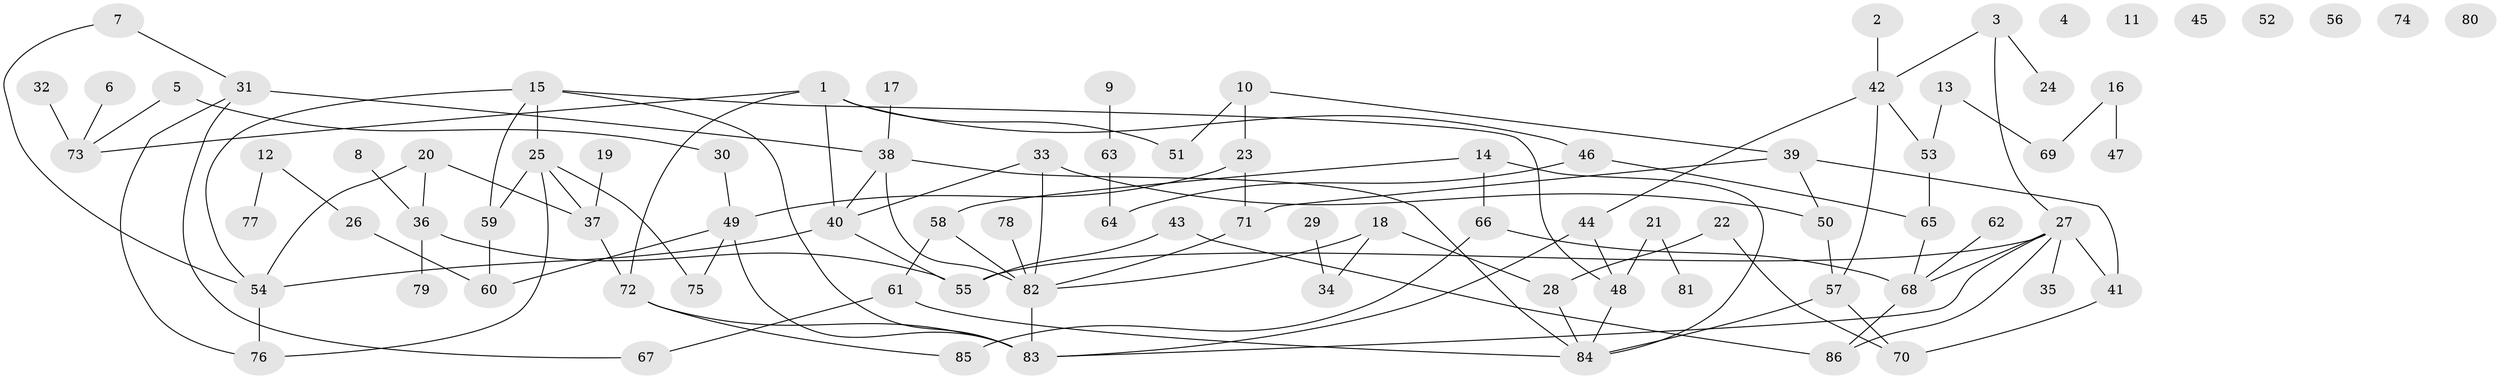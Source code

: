 // Generated by graph-tools (version 1.1) at 2025/25/03/09/25 03:25:16]
// undirected, 86 vertices, 114 edges
graph export_dot {
graph [start="1"]
  node [color=gray90,style=filled];
  1;
  2;
  3;
  4;
  5;
  6;
  7;
  8;
  9;
  10;
  11;
  12;
  13;
  14;
  15;
  16;
  17;
  18;
  19;
  20;
  21;
  22;
  23;
  24;
  25;
  26;
  27;
  28;
  29;
  30;
  31;
  32;
  33;
  34;
  35;
  36;
  37;
  38;
  39;
  40;
  41;
  42;
  43;
  44;
  45;
  46;
  47;
  48;
  49;
  50;
  51;
  52;
  53;
  54;
  55;
  56;
  57;
  58;
  59;
  60;
  61;
  62;
  63;
  64;
  65;
  66;
  67;
  68;
  69;
  70;
  71;
  72;
  73;
  74;
  75;
  76;
  77;
  78;
  79;
  80;
  81;
  82;
  83;
  84;
  85;
  86;
  1 -- 40;
  1 -- 46;
  1 -- 51;
  1 -- 72;
  1 -- 73;
  2 -- 42;
  3 -- 24;
  3 -- 27;
  3 -- 42;
  5 -- 30;
  5 -- 73;
  6 -- 73;
  7 -- 31;
  7 -- 54;
  8 -- 36;
  9 -- 63;
  10 -- 23;
  10 -- 39;
  10 -- 51;
  12 -- 26;
  12 -- 77;
  13 -- 53;
  13 -- 69;
  14 -- 58;
  14 -- 66;
  14 -- 84;
  15 -- 25;
  15 -- 48;
  15 -- 54;
  15 -- 59;
  15 -- 83;
  16 -- 47;
  16 -- 69;
  17 -- 38;
  18 -- 28;
  18 -- 34;
  18 -- 82;
  19 -- 37;
  20 -- 36;
  20 -- 37;
  20 -- 54;
  21 -- 48;
  21 -- 81;
  22 -- 28;
  22 -- 70;
  23 -- 49;
  23 -- 71;
  25 -- 37;
  25 -- 59;
  25 -- 75;
  25 -- 76;
  26 -- 60;
  27 -- 35;
  27 -- 41;
  27 -- 55;
  27 -- 68;
  27 -- 83;
  27 -- 86;
  28 -- 84;
  29 -- 34;
  30 -- 49;
  31 -- 38;
  31 -- 67;
  31 -- 76;
  32 -- 73;
  33 -- 40;
  33 -- 50;
  33 -- 82;
  36 -- 55;
  36 -- 79;
  37 -- 72;
  38 -- 40;
  38 -- 82;
  38 -- 84;
  39 -- 41;
  39 -- 50;
  39 -- 71;
  40 -- 54;
  40 -- 55;
  41 -- 70;
  42 -- 44;
  42 -- 53;
  42 -- 57;
  43 -- 55;
  43 -- 86;
  44 -- 48;
  44 -- 83;
  46 -- 64;
  46 -- 65;
  48 -- 84;
  49 -- 60;
  49 -- 75;
  49 -- 83;
  50 -- 57;
  53 -- 65;
  54 -- 76;
  57 -- 70;
  57 -- 84;
  58 -- 61;
  58 -- 82;
  59 -- 60;
  61 -- 67;
  61 -- 84;
  62 -- 68;
  63 -- 64;
  65 -- 68;
  66 -- 68;
  66 -- 85;
  68 -- 86;
  71 -- 82;
  72 -- 83;
  72 -- 85;
  78 -- 82;
  82 -- 83;
}
